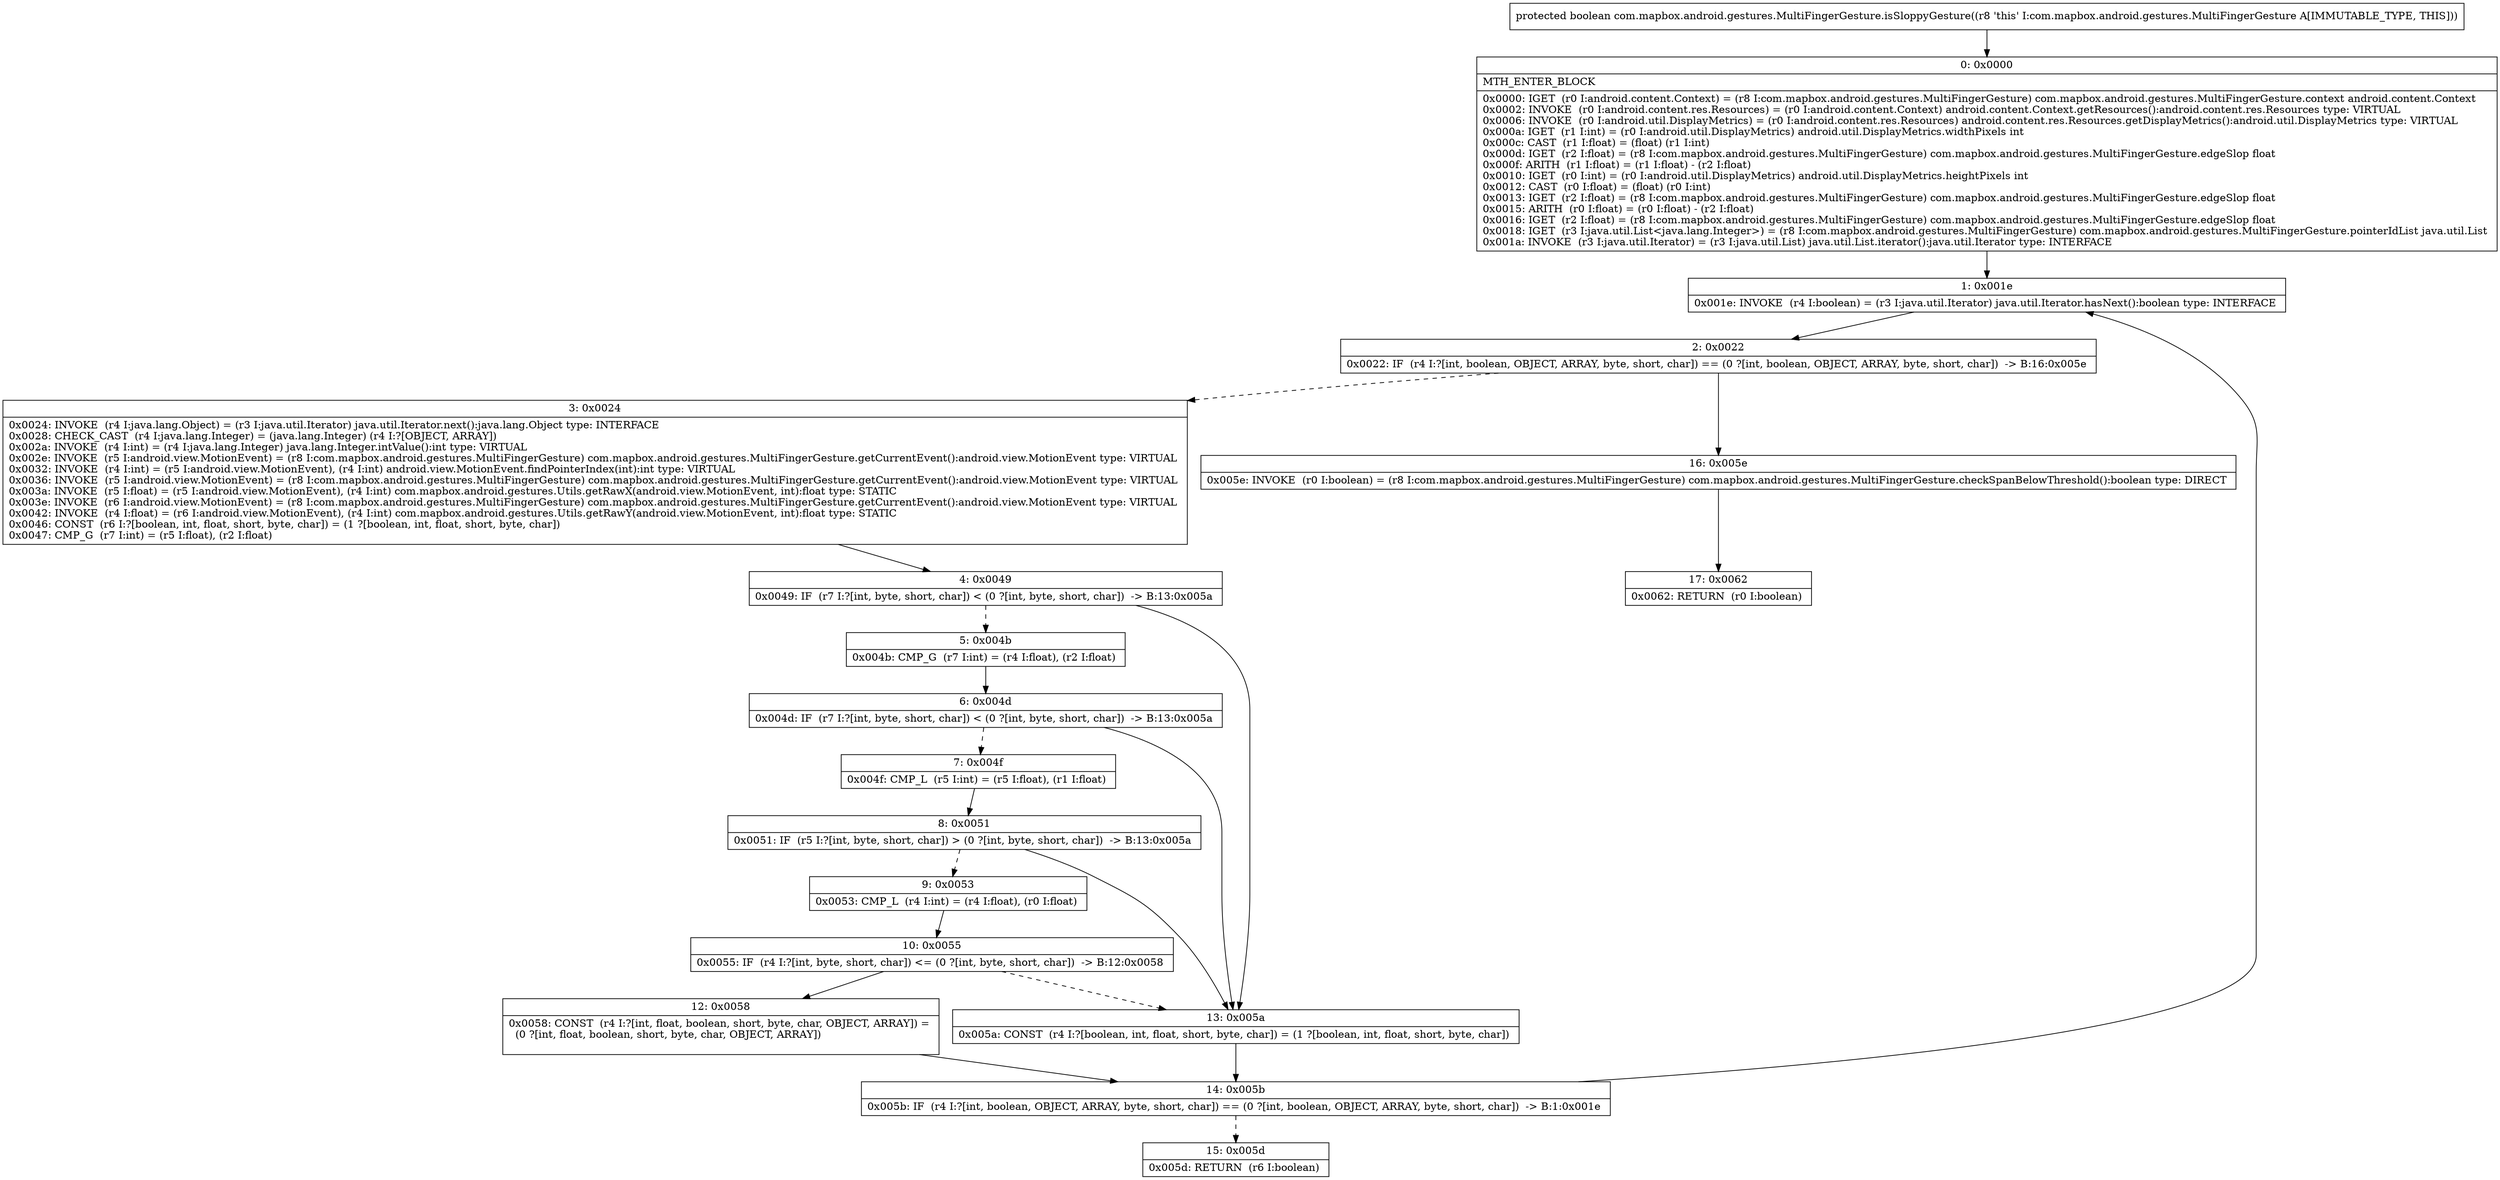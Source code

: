 digraph "CFG forcom.mapbox.android.gestures.MultiFingerGesture.isSloppyGesture()Z" {
Node_0 [shape=record,label="{0\:\ 0x0000|MTH_ENTER_BLOCK\l|0x0000: IGET  (r0 I:android.content.Context) = (r8 I:com.mapbox.android.gestures.MultiFingerGesture) com.mapbox.android.gestures.MultiFingerGesture.context android.content.Context \l0x0002: INVOKE  (r0 I:android.content.res.Resources) = (r0 I:android.content.Context) android.content.Context.getResources():android.content.res.Resources type: VIRTUAL \l0x0006: INVOKE  (r0 I:android.util.DisplayMetrics) = (r0 I:android.content.res.Resources) android.content.res.Resources.getDisplayMetrics():android.util.DisplayMetrics type: VIRTUAL \l0x000a: IGET  (r1 I:int) = (r0 I:android.util.DisplayMetrics) android.util.DisplayMetrics.widthPixels int \l0x000c: CAST  (r1 I:float) = (float) (r1 I:int) \l0x000d: IGET  (r2 I:float) = (r8 I:com.mapbox.android.gestures.MultiFingerGesture) com.mapbox.android.gestures.MultiFingerGesture.edgeSlop float \l0x000f: ARITH  (r1 I:float) = (r1 I:float) \- (r2 I:float) \l0x0010: IGET  (r0 I:int) = (r0 I:android.util.DisplayMetrics) android.util.DisplayMetrics.heightPixels int \l0x0012: CAST  (r0 I:float) = (float) (r0 I:int) \l0x0013: IGET  (r2 I:float) = (r8 I:com.mapbox.android.gestures.MultiFingerGesture) com.mapbox.android.gestures.MultiFingerGesture.edgeSlop float \l0x0015: ARITH  (r0 I:float) = (r0 I:float) \- (r2 I:float) \l0x0016: IGET  (r2 I:float) = (r8 I:com.mapbox.android.gestures.MultiFingerGesture) com.mapbox.android.gestures.MultiFingerGesture.edgeSlop float \l0x0018: IGET  (r3 I:java.util.List\<java.lang.Integer\>) = (r8 I:com.mapbox.android.gestures.MultiFingerGesture) com.mapbox.android.gestures.MultiFingerGesture.pointerIdList java.util.List \l0x001a: INVOKE  (r3 I:java.util.Iterator) = (r3 I:java.util.List) java.util.List.iterator():java.util.Iterator type: INTERFACE \l}"];
Node_1 [shape=record,label="{1\:\ 0x001e|0x001e: INVOKE  (r4 I:boolean) = (r3 I:java.util.Iterator) java.util.Iterator.hasNext():boolean type: INTERFACE \l}"];
Node_2 [shape=record,label="{2\:\ 0x0022|0x0022: IF  (r4 I:?[int, boolean, OBJECT, ARRAY, byte, short, char]) == (0 ?[int, boolean, OBJECT, ARRAY, byte, short, char])  \-\> B:16:0x005e \l}"];
Node_3 [shape=record,label="{3\:\ 0x0024|0x0024: INVOKE  (r4 I:java.lang.Object) = (r3 I:java.util.Iterator) java.util.Iterator.next():java.lang.Object type: INTERFACE \l0x0028: CHECK_CAST  (r4 I:java.lang.Integer) = (java.lang.Integer) (r4 I:?[OBJECT, ARRAY]) \l0x002a: INVOKE  (r4 I:int) = (r4 I:java.lang.Integer) java.lang.Integer.intValue():int type: VIRTUAL \l0x002e: INVOKE  (r5 I:android.view.MotionEvent) = (r8 I:com.mapbox.android.gestures.MultiFingerGesture) com.mapbox.android.gestures.MultiFingerGesture.getCurrentEvent():android.view.MotionEvent type: VIRTUAL \l0x0032: INVOKE  (r4 I:int) = (r5 I:android.view.MotionEvent), (r4 I:int) android.view.MotionEvent.findPointerIndex(int):int type: VIRTUAL \l0x0036: INVOKE  (r5 I:android.view.MotionEvent) = (r8 I:com.mapbox.android.gestures.MultiFingerGesture) com.mapbox.android.gestures.MultiFingerGesture.getCurrentEvent():android.view.MotionEvent type: VIRTUAL \l0x003a: INVOKE  (r5 I:float) = (r5 I:android.view.MotionEvent), (r4 I:int) com.mapbox.android.gestures.Utils.getRawX(android.view.MotionEvent, int):float type: STATIC \l0x003e: INVOKE  (r6 I:android.view.MotionEvent) = (r8 I:com.mapbox.android.gestures.MultiFingerGesture) com.mapbox.android.gestures.MultiFingerGesture.getCurrentEvent():android.view.MotionEvent type: VIRTUAL \l0x0042: INVOKE  (r4 I:float) = (r6 I:android.view.MotionEvent), (r4 I:int) com.mapbox.android.gestures.Utils.getRawY(android.view.MotionEvent, int):float type: STATIC \l0x0046: CONST  (r6 I:?[boolean, int, float, short, byte, char]) = (1 ?[boolean, int, float, short, byte, char]) \l0x0047: CMP_G  (r7 I:int) = (r5 I:float), (r2 I:float) \l}"];
Node_4 [shape=record,label="{4\:\ 0x0049|0x0049: IF  (r7 I:?[int, byte, short, char]) \< (0 ?[int, byte, short, char])  \-\> B:13:0x005a \l}"];
Node_5 [shape=record,label="{5\:\ 0x004b|0x004b: CMP_G  (r7 I:int) = (r4 I:float), (r2 I:float) \l}"];
Node_6 [shape=record,label="{6\:\ 0x004d|0x004d: IF  (r7 I:?[int, byte, short, char]) \< (0 ?[int, byte, short, char])  \-\> B:13:0x005a \l}"];
Node_7 [shape=record,label="{7\:\ 0x004f|0x004f: CMP_L  (r5 I:int) = (r5 I:float), (r1 I:float) \l}"];
Node_8 [shape=record,label="{8\:\ 0x0051|0x0051: IF  (r5 I:?[int, byte, short, char]) \> (0 ?[int, byte, short, char])  \-\> B:13:0x005a \l}"];
Node_9 [shape=record,label="{9\:\ 0x0053|0x0053: CMP_L  (r4 I:int) = (r4 I:float), (r0 I:float) \l}"];
Node_10 [shape=record,label="{10\:\ 0x0055|0x0055: IF  (r4 I:?[int, byte, short, char]) \<= (0 ?[int, byte, short, char])  \-\> B:12:0x0058 \l}"];
Node_12 [shape=record,label="{12\:\ 0x0058|0x0058: CONST  (r4 I:?[int, float, boolean, short, byte, char, OBJECT, ARRAY]) = \l  (0 ?[int, float, boolean, short, byte, char, OBJECT, ARRAY])\l \l}"];
Node_13 [shape=record,label="{13\:\ 0x005a|0x005a: CONST  (r4 I:?[boolean, int, float, short, byte, char]) = (1 ?[boolean, int, float, short, byte, char]) \l}"];
Node_14 [shape=record,label="{14\:\ 0x005b|0x005b: IF  (r4 I:?[int, boolean, OBJECT, ARRAY, byte, short, char]) == (0 ?[int, boolean, OBJECT, ARRAY, byte, short, char])  \-\> B:1:0x001e \l}"];
Node_15 [shape=record,label="{15\:\ 0x005d|0x005d: RETURN  (r6 I:boolean) \l}"];
Node_16 [shape=record,label="{16\:\ 0x005e|0x005e: INVOKE  (r0 I:boolean) = (r8 I:com.mapbox.android.gestures.MultiFingerGesture) com.mapbox.android.gestures.MultiFingerGesture.checkSpanBelowThreshold():boolean type: DIRECT \l}"];
Node_17 [shape=record,label="{17\:\ 0x0062|0x0062: RETURN  (r0 I:boolean) \l}"];
MethodNode[shape=record,label="{protected boolean com.mapbox.android.gestures.MultiFingerGesture.isSloppyGesture((r8 'this' I:com.mapbox.android.gestures.MultiFingerGesture A[IMMUTABLE_TYPE, THIS])) }"];
MethodNode -> Node_0;
Node_0 -> Node_1;
Node_1 -> Node_2;
Node_2 -> Node_3[style=dashed];
Node_2 -> Node_16;
Node_3 -> Node_4;
Node_4 -> Node_5[style=dashed];
Node_4 -> Node_13;
Node_5 -> Node_6;
Node_6 -> Node_7[style=dashed];
Node_6 -> Node_13;
Node_7 -> Node_8;
Node_8 -> Node_9[style=dashed];
Node_8 -> Node_13;
Node_9 -> Node_10;
Node_10 -> Node_12;
Node_10 -> Node_13[style=dashed];
Node_12 -> Node_14;
Node_13 -> Node_14;
Node_14 -> Node_1;
Node_14 -> Node_15[style=dashed];
Node_16 -> Node_17;
}

